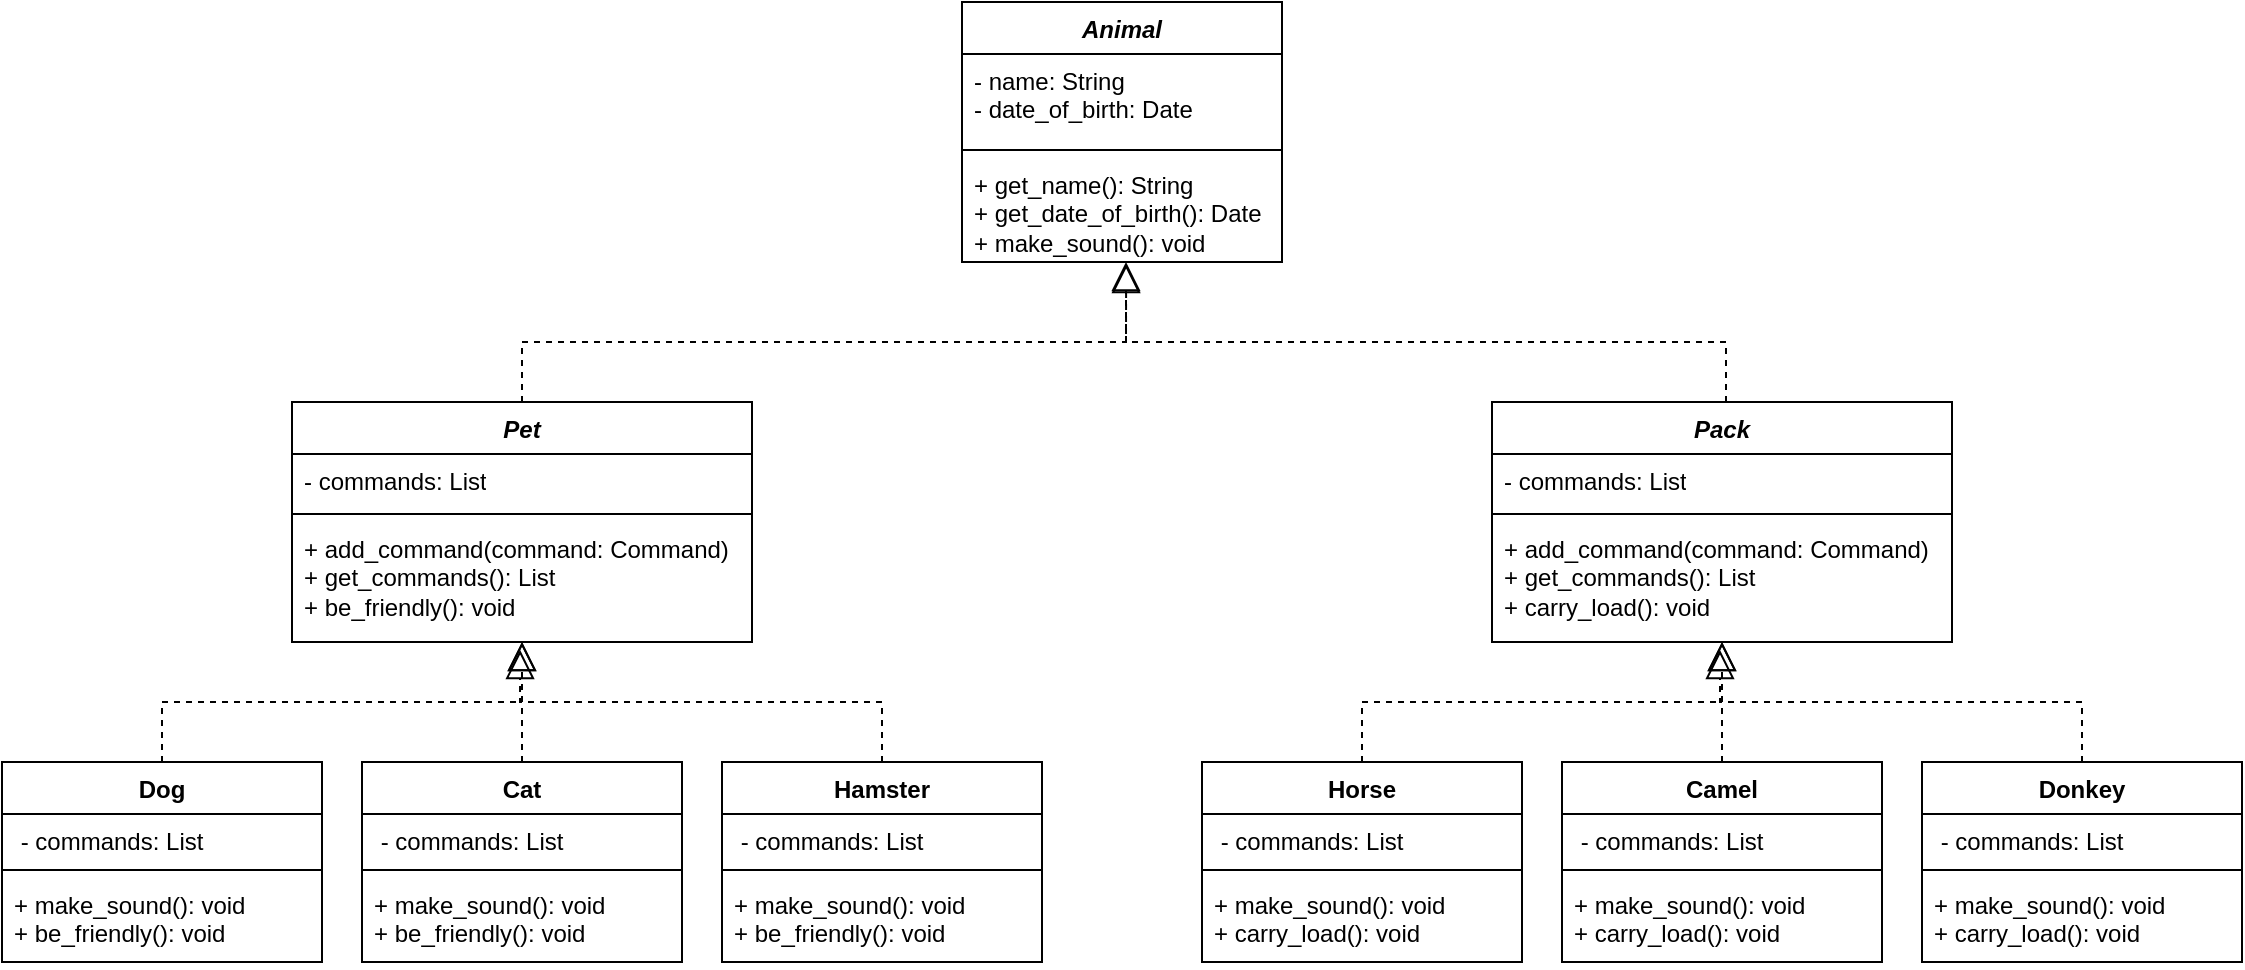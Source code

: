 <mxfile version="23.0.2" type="device">
  <diagram name="Страница — 1" id="i3fJMuNldtNui8bo_2H5">
    <mxGraphModel dx="1434" dy="836" grid="1" gridSize="10" guides="1" tooltips="1" connect="1" arrows="1" fold="1" page="1" pageScale="1" pageWidth="827" pageHeight="1169" math="0" shadow="0">
      <root>
        <mxCell id="0" />
        <mxCell id="1" parent="0" />
        <mxCell id="_REJj3x1zV-jqiGjtMwG-18" value="&lt;i&gt;Animal&lt;/i&gt;" style="swimlane;fontStyle=1;align=center;verticalAlign=top;childLayout=stackLayout;horizontal=1;startSize=26;horizontalStack=0;resizeParent=1;resizeParentMax=0;resizeLast=0;collapsible=1;marginBottom=0;whiteSpace=wrap;html=1;" vertex="1" parent="1">
          <mxGeometry x="500" y="270" width="160" height="130" as="geometry">
            <mxRectangle x="414" y="420" width="100" height="30" as="alternateBounds" />
          </mxGeometry>
        </mxCell>
        <mxCell id="_REJj3x1zV-jqiGjtMwG-19" value="- name: String&lt;br&gt;- date_of_birth: Date " style="text;strokeColor=none;fillColor=none;align=left;verticalAlign=top;spacingLeft=4;spacingRight=4;overflow=hidden;rotatable=0;points=[[0,0.5],[1,0.5]];portConstraint=eastwest;whiteSpace=wrap;html=1;" vertex="1" parent="_REJj3x1zV-jqiGjtMwG-18">
          <mxGeometry y="26" width="160" height="44" as="geometry" />
        </mxCell>
        <mxCell id="_REJj3x1zV-jqiGjtMwG-20" value="" style="line;strokeWidth=1;fillColor=none;align=left;verticalAlign=middle;spacingTop=-1;spacingLeft=3;spacingRight=3;rotatable=0;labelPosition=right;points=[];portConstraint=eastwest;strokeColor=inherit;" vertex="1" parent="_REJj3x1zV-jqiGjtMwG-18">
          <mxGeometry y="70" width="160" height="8" as="geometry" />
        </mxCell>
        <mxCell id="_REJj3x1zV-jqiGjtMwG-21" value="+ get_name(): String&lt;br&gt;+ get_date_of_birth(): Date&lt;br&gt;+ make_sound(): void" style="text;strokeColor=none;fillColor=none;align=left;verticalAlign=top;spacingLeft=4;spacingRight=4;overflow=hidden;rotatable=0;points=[[0,0.5],[1,0.5]];portConstraint=eastwest;whiteSpace=wrap;html=1;" vertex="1" parent="_REJj3x1zV-jqiGjtMwG-18">
          <mxGeometry y="78" width="160" height="52" as="geometry" />
        </mxCell>
        <mxCell id="_REJj3x1zV-jqiGjtMwG-22" value="&lt;i&gt;Pet&lt;/i&gt;" style="swimlane;fontStyle=1;align=center;verticalAlign=top;childLayout=stackLayout;horizontal=1;startSize=26;horizontalStack=0;resizeParent=1;resizeParentMax=0;resizeLast=0;collapsible=1;marginBottom=0;whiteSpace=wrap;html=1;" vertex="1" parent="1">
          <mxGeometry x="165" y="470" width="230" height="120" as="geometry">
            <mxRectangle x="180" y="480" width="100" height="30" as="alternateBounds" />
          </mxGeometry>
        </mxCell>
        <mxCell id="_REJj3x1zV-jqiGjtMwG-23" value="- commands: List" style="text;strokeColor=none;fillColor=none;align=left;verticalAlign=top;spacingLeft=4;spacingRight=4;overflow=hidden;rotatable=0;points=[[0,0.5],[1,0.5]];portConstraint=eastwest;whiteSpace=wrap;html=1;" vertex="1" parent="_REJj3x1zV-jqiGjtMwG-22">
          <mxGeometry y="26" width="230" height="26" as="geometry" />
        </mxCell>
        <mxCell id="_REJj3x1zV-jqiGjtMwG-24" value="" style="line;strokeWidth=1;fillColor=none;align=left;verticalAlign=middle;spacingTop=-1;spacingLeft=3;spacingRight=3;rotatable=0;labelPosition=right;points=[];portConstraint=eastwest;strokeColor=inherit;" vertex="1" parent="_REJj3x1zV-jqiGjtMwG-22">
          <mxGeometry y="52" width="230" height="8" as="geometry" />
        </mxCell>
        <mxCell id="_REJj3x1zV-jqiGjtMwG-25" value="+ add_command(command: Command)&lt;br&gt;+ get_commands(): List&lt;br&gt;+ be_friendly(): void" style="text;strokeColor=none;fillColor=none;align=left;verticalAlign=top;spacingLeft=4;spacingRight=4;overflow=hidden;rotatable=0;points=[[0,0.5],[1,0.5]];portConstraint=eastwest;whiteSpace=wrap;html=1;" vertex="1" parent="_REJj3x1zV-jqiGjtMwG-22">
          <mxGeometry y="60" width="230" height="60" as="geometry" />
        </mxCell>
        <mxCell id="_REJj3x1zV-jqiGjtMwG-34" value="Dog" style="swimlane;fontStyle=1;align=center;verticalAlign=top;childLayout=stackLayout;horizontal=1;startSize=26;horizontalStack=0;resizeParent=1;resizeParentMax=0;resizeLast=0;collapsible=1;marginBottom=0;whiteSpace=wrap;html=1;" vertex="1" parent="1">
          <mxGeometry x="20" y="650" width="160" height="100" as="geometry">
            <mxRectangle x="10" y="650" width="100" height="30" as="alternateBounds" />
          </mxGeometry>
        </mxCell>
        <mxCell id="_REJj3x1zV-jqiGjtMwG-35" value="&amp;nbsp;- commands: List" style="text;strokeColor=none;fillColor=none;align=left;verticalAlign=top;spacingLeft=4;spacingRight=4;overflow=hidden;rotatable=0;points=[[0,0.5],[1,0.5]];portConstraint=eastwest;whiteSpace=wrap;html=1;" vertex="1" parent="_REJj3x1zV-jqiGjtMwG-34">
          <mxGeometry y="26" width="160" height="24" as="geometry" />
        </mxCell>
        <mxCell id="_REJj3x1zV-jqiGjtMwG-36" value="" style="line;strokeWidth=1;fillColor=none;align=left;verticalAlign=middle;spacingTop=-1;spacingLeft=3;spacingRight=3;rotatable=0;labelPosition=right;points=[];portConstraint=eastwest;strokeColor=inherit;" vertex="1" parent="_REJj3x1zV-jqiGjtMwG-34">
          <mxGeometry y="50" width="160" height="8" as="geometry" />
        </mxCell>
        <mxCell id="_REJj3x1zV-jqiGjtMwG-37" value="+ make_sound(): void&lt;br&gt;+ be_friendly(): void" style="text;strokeColor=none;fillColor=none;align=left;verticalAlign=top;spacingLeft=4;spacingRight=4;overflow=hidden;rotatable=0;points=[[0,0.5],[1,0.5]];portConstraint=eastwest;whiteSpace=wrap;html=1;" vertex="1" parent="_REJj3x1zV-jqiGjtMwG-34">
          <mxGeometry y="58" width="160" height="42" as="geometry" />
        </mxCell>
        <mxCell id="_REJj3x1zV-jqiGjtMwG-58" value="&lt;i&gt;Pack&lt;/i&gt;" style="swimlane;fontStyle=1;align=center;verticalAlign=top;childLayout=stackLayout;horizontal=1;startSize=26;horizontalStack=0;resizeParent=1;resizeParentMax=0;resizeLast=0;collapsible=1;marginBottom=0;whiteSpace=wrap;html=1;" vertex="1" parent="1">
          <mxGeometry x="765" y="470" width="230" height="120" as="geometry">
            <mxRectangle x="180" y="480" width="100" height="30" as="alternateBounds" />
          </mxGeometry>
        </mxCell>
        <mxCell id="_REJj3x1zV-jqiGjtMwG-59" value="- commands: List" style="text;strokeColor=none;fillColor=none;align=left;verticalAlign=top;spacingLeft=4;spacingRight=4;overflow=hidden;rotatable=0;points=[[0,0.5],[1,0.5]];portConstraint=eastwest;whiteSpace=wrap;html=1;" vertex="1" parent="_REJj3x1zV-jqiGjtMwG-58">
          <mxGeometry y="26" width="230" height="26" as="geometry" />
        </mxCell>
        <mxCell id="_REJj3x1zV-jqiGjtMwG-60" value="" style="line;strokeWidth=1;fillColor=none;align=left;verticalAlign=middle;spacingTop=-1;spacingLeft=3;spacingRight=3;rotatable=0;labelPosition=right;points=[];portConstraint=eastwest;strokeColor=inherit;" vertex="1" parent="_REJj3x1zV-jqiGjtMwG-58">
          <mxGeometry y="52" width="230" height="8" as="geometry" />
        </mxCell>
        <mxCell id="_REJj3x1zV-jqiGjtMwG-61" value="+ add_command(command: Command)&lt;br&gt;+ get_commands(): List&lt;br&gt;+ carry_load(): void" style="text;strokeColor=none;fillColor=none;align=left;verticalAlign=top;spacingLeft=4;spacingRight=4;overflow=hidden;rotatable=0;points=[[0,0.5],[1,0.5]];portConstraint=eastwest;whiteSpace=wrap;html=1;" vertex="1" parent="_REJj3x1zV-jqiGjtMwG-58">
          <mxGeometry y="60" width="230" height="60" as="geometry" />
        </mxCell>
        <mxCell id="_REJj3x1zV-jqiGjtMwG-63" value="Cat" style="swimlane;fontStyle=1;align=center;verticalAlign=top;childLayout=stackLayout;horizontal=1;startSize=26;horizontalStack=0;resizeParent=1;resizeParentMax=0;resizeLast=0;collapsible=1;marginBottom=0;whiteSpace=wrap;html=1;" vertex="1" parent="1">
          <mxGeometry x="200" y="650" width="160" height="100" as="geometry">
            <mxRectangle x="10" y="650" width="100" height="30" as="alternateBounds" />
          </mxGeometry>
        </mxCell>
        <mxCell id="_REJj3x1zV-jqiGjtMwG-64" value="&amp;nbsp;- commands: List" style="text;strokeColor=none;fillColor=none;align=left;verticalAlign=top;spacingLeft=4;spacingRight=4;overflow=hidden;rotatable=0;points=[[0,0.5],[1,0.5]];portConstraint=eastwest;whiteSpace=wrap;html=1;" vertex="1" parent="_REJj3x1zV-jqiGjtMwG-63">
          <mxGeometry y="26" width="160" height="24" as="geometry" />
        </mxCell>
        <mxCell id="_REJj3x1zV-jqiGjtMwG-65" value="" style="line;strokeWidth=1;fillColor=none;align=left;verticalAlign=middle;spacingTop=-1;spacingLeft=3;spacingRight=3;rotatable=0;labelPosition=right;points=[];portConstraint=eastwest;strokeColor=inherit;" vertex="1" parent="_REJj3x1zV-jqiGjtMwG-63">
          <mxGeometry y="50" width="160" height="8" as="geometry" />
        </mxCell>
        <mxCell id="_REJj3x1zV-jqiGjtMwG-66" value="+ make_sound(): void&lt;br&gt;+ be_friendly(): void" style="text;strokeColor=none;fillColor=none;align=left;verticalAlign=top;spacingLeft=4;spacingRight=4;overflow=hidden;rotatable=0;points=[[0,0.5],[1,0.5]];portConstraint=eastwest;whiteSpace=wrap;html=1;" vertex="1" parent="_REJj3x1zV-jqiGjtMwG-63">
          <mxGeometry y="58" width="160" height="42" as="geometry" />
        </mxCell>
        <mxCell id="_REJj3x1zV-jqiGjtMwG-67" value="Hamster" style="swimlane;fontStyle=1;align=center;verticalAlign=top;childLayout=stackLayout;horizontal=1;startSize=26;horizontalStack=0;resizeParent=1;resizeParentMax=0;resizeLast=0;collapsible=1;marginBottom=0;whiteSpace=wrap;html=1;" vertex="1" parent="1">
          <mxGeometry x="380" y="650" width="160" height="100" as="geometry">
            <mxRectangle x="10" y="650" width="100" height="30" as="alternateBounds" />
          </mxGeometry>
        </mxCell>
        <mxCell id="_REJj3x1zV-jqiGjtMwG-68" value="&amp;nbsp;- commands: List" style="text;strokeColor=none;fillColor=none;align=left;verticalAlign=top;spacingLeft=4;spacingRight=4;overflow=hidden;rotatable=0;points=[[0,0.5],[1,0.5]];portConstraint=eastwest;whiteSpace=wrap;html=1;" vertex="1" parent="_REJj3x1zV-jqiGjtMwG-67">
          <mxGeometry y="26" width="160" height="24" as="geometry" />
        </mxCell>
        <mxCell id="_REJj3x1zV-jqiGjtMwG-69" value="" style="line;strokeWidth=1;fillColor=none;align=left;verticalAlign=middle;spacingTop=-1;spacingLeft=3;spacingRight=3;rotatable=0;labelPosition=right;points=[];portConstraint=eastwest;strokeColor=inherit;" vertex="1" parent="_REJj3x1zV-jqiGjtMwG-67">
          <mxGeometry y="50" width="160" height="8" as="geometry" />
        </mxCell>
        <mxCell id="_REJj3x1zV-jqiGjtMwG-70" value="+ make_sound(): void&lt;br&gt;+ be_friendly(): void" style="text;strokeColor=none;fillColor=none;align=left;verticalAlign=top;spacingLeft=4;spacingRight=4;overflow=hidden;rotatable=0;points=[[0,0.5],[1,0.5]];portConstraint=eastwest;whiteSpace=wrap;html=1;" vertex="1" parent="_REJj3x1zV-jqiGjtMwG-67">
          <mxGeometry y="58" width="160" height="42" as="geometry" />
        </mxCell>
        <mxCell id="_REJj3x1zV-jqiGjtMwG-71" value="Horse" style="swimlane;fontStyle=1;align=center;verticalAlign=top;childLayout=stackLayout;horizontal=1;startSize=26;horizontalStack=0;resizeParent=1;resizeParentMax=0;resizeLast=0;collapsible=1;marginBottom=0;whiteSpace=wrap;html=1;" vertex="1" parent="1">
          <mxGeometry x="620" y="650" width="160" height="100" as="geometry">
            <mxRectangle x="10" y="650" width="100" height="30" as="alternateBounds" />
          </mxGeometry>
        </mxCell>
        <mxCell id="_REJj3x1zV-jqiGjtMwG-72" value="&amp;nbsp;- commands: List" style="text;strokeColor=none;fillColor=none;align=left;verticalAlign=top;spacingLeft=4;spacingRight=4;overflow=hidden;rotatable=0;points=[[0,0.5],[1,0.5]];portConstraint=eastwest;whiteSpace=wrap;html=1;" vertex="1" parent="_REJj3x1zV-jqiGjtMwG-71">
          <mxGeometry y="26" width="160" height="24" as="geometry" />
        </mxCell>
        <mxCell id="_REJj3x1zV-jqiGjtMwG-73" value="" style="line;strokeWidth=1;fillColor=none;align=left;verticalAlign=middle;spacingTop=-1;spacingLeft=3;spacingRight=3;rotatable=0;labelPosition=right;points=[];portConstraint=eastwest;strokeColor=inherit;" vertex="1" parent="_REJj3x1zV-jqiGjtMwG-71">
          <mxGeometry y="50" width="160" height="8" as="geometry" />
        </mxCell>
        <mxCell id="_REJj3x1zV-jqiGjtMwG-74" value="+ make_sound(): void&lt;br&gt;+ carry_load(): void" style="text;strokeColor=none;fillColor=none;align=left;verticalAlign=top;spacingLeft=4;spacingRight=4;overflow=hidden;rotatable=0;points=[[0,0.5],[1,0.5]];portConstraint=eastwest;whiteSpace=wrap;html=1;" vertex="1" parent="_REJj3x1zV-jqiGjtMwG-71">
          <mxGeometry y="58" width="160" height="42" as="geometry" />
        </mxCell>
        <mxCell id="_REJj3x1zV-jqiGjtMwG-75" value="Camel" style="swimlane;fontStyle=1;align=center;verticalAlign=top;childLayout=stackLayout;horizontal=1;startSize=26;horizontalStack=0;resizeParent=1;resizeParentMax=0;resizeLast=0;collapsible=1;marginBottom=0;whiteSpace=wrap;html=1;" vertex="1" parent="1">
          <mxGeometry x="800" y="650" width="160" height="100" as="geometry">
            <mxRectangle x="10" y="650" width="100" height="30" as="alternateBounds" />
          </mxGeometry>
        </mxCell>
        <mxCell id="_REJj3x1zV-jqiGjtMwG-76" value="&amp;nbsp;- commands: List" style="text;strokeColor=none;fillColor=none;align=left;verticalAlign=top;spacingLeft=4;spacingRight=4;overflow=hidden;rotatable=0;points=[[0,0.5],[1,0.5]];portConstraint=eastwest;whiteSpace=wrap;html=1;" vertex="1" parent="_REJj3x1zV-jqiGjtMwG-75">
          <mxGeometry y="26" width="160" height="24" as="geometry" />
        </mxCell>
        <mxCell id="_REJj3x1zV-jqiGjtMwG-77" value="" style="line;strokeWidth=1;fillColor=none;align=left;verticalAlign=middle;spacingTop=-1;spacingLeft=3;spacingRight=3;rotatable=0;labelPosition=right;points=[];portConstraint=eastwest;strokeColor=inherit;" vertex="1" parent="_REJj3x1zV-jqiGjtMwG-75">
          <mxGeometry y="50" width="160" height="8" as="geometry" />
        </mxCell>
        <mxCell id="_REJj3x1zV-jqiGjtMwG-78" value="+ make_sound(): void&lt;br&gt;+ carry_load(): void" style="text;strokeColor=none;fillColor=none;align=left;verticalAlign=top;spacingLeft=4;spacingRight=4;overflow=hidden;rotatable=0;points=[[0,0.5],[1,0.5]];portConstraint=eastwest;whiteSpace=wrap;html=1;" vertex="1" parent="_REJj3x1zV-jqiGjtMwG-75">
          <mxGeometry y="58" width="160" height="42" as="geometry" />
        </mxCell>
        <mxCell id="_REJj3x1zV-jqiGjtMwG-79" value="Donkey" style="swimlane;fontStyle=1;align=center;verticalAlign=top;childLayout=stackLayout;horizontal=1;startSize=26;horizontalStack=0;resizeParent=1;resizeParentMax=0;resizeLast=0;collapsible=1;marginBottom=0;whiteSpace=wrap;html=1;" vertex="1" parent="1">
          <mxGeometry x="980" y="650" width="160" height="100" as="geometry">
            <mxRectangle x="10" y="650" width="100" height="30" as="alternateBounds" />
          </mxGeometry>
        </mxCell>
        <mxCell id="_REJj3x1zV-jqiGjtMwG-80" value="&amp;nbsp;- commands: List" style="text;strokeColor=none;fillColor=none;align=left;verticalAlign=top;spacingLeft=4;spacingRight=4;overflow=hidden;rotatable=0;points=[[0,0.5],[1,0.5]];portConstraint=eastwest;whiteSpace=wrap;html=1;" vertex="1" parent="_REJj3x1zV-jqiGjtMwG-79">
          <mxGeometry y="26" width="160" height="24" as="geometry" />
        </mxCell>
        <mxCell id="_REJj3x1zV-jqiGjtMwG-81" value="" style="line;strokeWidth=1;fillColor=none;align=left;verticalAlign=middle;spacingTop=-1;spacingLeft=3;spacingRight=3;rotatable=0;labelPosition=right;points=[];portConstraint=eastwest;strokeColor=inherit;" vertex="1" parent="_REJj3x1zV-jqiGjtMwG-79">
          <mxGeometry y="50" width="160" height="8" as="geometry" />
        </mxCell>
        <mxCell id="_REJj3x1zV-jqiGjtMwG-82" value="+ make_sound(): void&lt;br&gt;+ carry_load(): void" style="text;strokeColor=none;fillColor=none;align=left;verticalAlign=top;spacingLeft=4;spacingRight=4;overflow=hidden;rotatable=0;points=[[0,0.5],[1,0.5]];portConstraint=eastwest;whiteSpace=wrap;html=1;" vertex="1" parent="_REJj3x1zV-jqiGjtMwG-79">
          <mxGeometry y="58" width="160" height="42" as="geometry" />
        </mxCell>
        <mxCell id="_REJj3x1zV-jqiGjtMwG-91" value="" style="endArrow=block;dashed=1;endFill=0;endSize=12;html=1;rounded=0;exitX=0.5;exitY=0;exitDx=0;exitDy=0;entryX=0.513;entryY=1.019;entryDx=0;entryDy=0;entryPerimeter=0;" edge="1" parent="1" source="_REJj3x1zV-jqiGjtMwG-22" target="_REJj3x1zV-jqiGjtMwG-21">
          <mxGeometry width="160" relative="1" as="geometry">
            <mxPoint x="260" y="440" as="sourcePoint" />
            <mxPoint x="570" y="460" as="targetPoint" />
            <Array as="points">
              <mxPoint x="280" y="440" />
              <mxPoint x="410" y="440" />
              <mxPoint x="582" y="440" />
            </Array>
          </mxGeometry>
        </mxCell>
        <mxCell id="_REJj3x1zV-jqiGjtMwG-92" value="" style="endArrow=block;dashed=1;endFill=0;endSize=12;html=1;rounded=0;exitX=0.5;exitY=0;exitDx=0;exitDy=0;" edge="1" parent="1">
          <mxGeometry width="160" relative="1" as="geometry">
            <mxPoint x="882" y="470" as="sourcePoint" />
            <mxPoint x="582" y="400" as="targetPoint" />
            <Array as="points">
              <mxPoint x="882" y="440" />
              <mxPoint x="582" y="440" />
            </Array>
          </mxGeometry>
        </mxCell>
        <mxCell id="_REJj3x1zV-jqiGjtMwG-93" value="" style="endArrow=block;dashed=1;endFill=0;endSize=12;html=1;rounded=0;exitX=0.5;exitY=0;exitDx=0;exitDy=0;" edge="1" parent="1" source="_REJj3x1zV-jqiGjtMwG-34">
          <mxGeometry width="160" relative="1" as="geometry">
            <mxPoint x="330" y="630" as="sourcePoint" />
            <mxPoint x="280" y="590" as="targetPoint" />
            <Array as="points">
              <mxPoint x="100" y="620" />
              <mxPoint x="280" y="620" />
            </Array>
          </mxGeometry>
        </mxCell>
        <mxCell id="_REJj3x1zV-jqiGjtMwG-94" value="" style="endArrow=block;dashed=1;endFill=0;endSize=12;html=1;rounded=0;exitX=0.5;exitY=0;exitDx=0;exitDy=0;" edge="1" parent="1" source="_REJj3x1zV-jqiGjtMwG-63">
          <mxGeometry width="160" relative="1" as="geometry">
            <mxPoint x="330" y="630" as="sourcePoint" />
            <mxPoint x="280" y="590" as="targetPoint" />
          </mxGeometry>
        </mxCell>
        <mxCell id="_REJj3x1zV-jqiGjtMwG-95" value="" style="endArrow=block;dashed=1;endFill=0;endSize=12;html=1;rounded=0;exitX=0.5;exitY=0;exitDx=0;exitDy=0;entryX=0.496;entryY=1.067;entryDx=0;entryDy=0;entryPerimeter=0;" edge="1" parent="1" source="_REJj3x1zV-jqiGjtMwG-67" target="_REJj3x1zV-jqiGjtMwG-25">
          <mxGeometry width="160" relative="1" as="geometry">
            <mxPoint x="330" y="630" as="sourcePoint" />
            <mxPoint x="490" y="630" as="targetPoint" />
            <Array as="points">
              <mxPoint x="460" y="620" />
              <mxPoint x="279" y="620" />
            </Array>
          </mxGeometry>
        </mxCell>
        <mxCell id="_REJj3x1zV-jqiGjtMwG-96" value="" style="endArrow=block;dashed=1;endFill=0;endSize=12;html=1;rounded=0;exitX=0.5;exitY=0;exitDx=0;exitDy=0;" edge="1" parent="1">
          <mxGeometry width="160" relative="1" as="geometry">
            <mxPoint x="700" y="650" as="sourcePoint" />
            <mxPoint x="880" y="590" as="targetPoint" />
            <Array as="points">
              <mxPoint x="700" y="620" />
              <mxPoint x="880" y="620" />
            </Array>
          </mxGeometry>
        </mxCell>
        <mxCell id="_REJj3x1zV-jqiGjtMwG-97" value="" style="endArrow=block;dashed=1;endFill=0;endSize=12;html=1;rounded=0;exitX=0.5;exitY=0;exitDx=0;exitDy=0;" edge="1" parent="1">
          <mxGeometry width="160" relative="1" as="geometry">
            <mxPoint x="880" y="650" as="sourcePoint" />
            <mxPoint x="880" y="590" as="targetPoint" />
          </mxGeometry>
        </mxCell>
        <mxCell id="_REJj3x1zV-jqiGjtMwG-98" value="" style="endArrow=block;dashed=1;endFill=0;endSize=12;html=1;rounded=0;exitX=0.5;exitY=0;exitDx=0;exitDy=0;entryX=0.496;entryY=1.067;entryDx=0;entryDy=0;entryPerimeter=0;" edge="1" parent="1">
          <mxGeometry width="160" relative="1" as="geometry">
            <mxPoint x="1060" y="650" as="sourcePoint" />
            <mxPoint x="879" y="594" as="targetPoint" />
            <Array as="points">
              <mxPoint x="1060" y="620" />
              <mxPoint x="879" y="620" />
            </Array>
          </mxGeometry>
        </mxCell>
      </root>
    </mxGraphModel>
  </diagram>
</mxfile>
